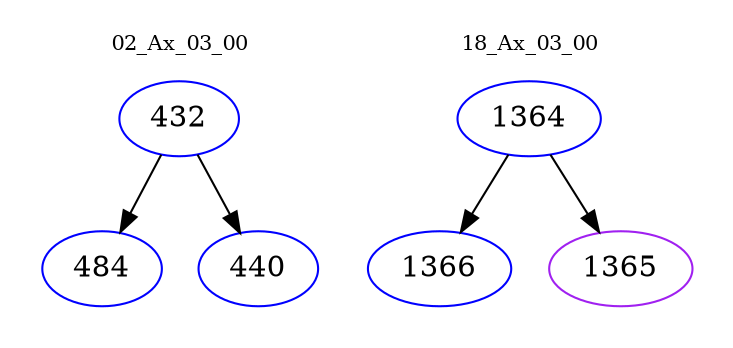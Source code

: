digraph{
subgraph cluster_0 {
color = white
label = "02_Ax_03_00";
fontsize=10;
T0_432 [label="432", color="blue"]
T0_432 -> T0_484 [color="black"]
T0_484 [label="484", color="blue"]
T0_432 -> T0_440 [color="black"]
T0_440 [label="440", color="blue"]
}
subgraph cluster_1 {
color = white
label = "18_Ax_03_00";
fontsize=10;
T1_1364 [label="1364", color="blue"]
T1_1364 -> T1_1366 [color="black"]
T1_1366 [label="1366", color="blue"]
T1_1364 -> T1_1365 [color="black"]
T1_1365 [label="1365", color="purple"]
}
}
